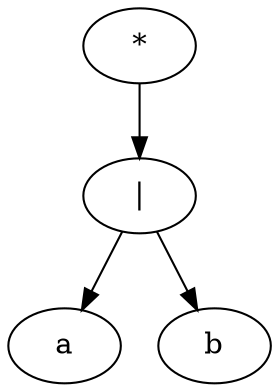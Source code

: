 digraph {
  94378732970464[label="*"]
  94378732970176[label="|"]
  94378732970464  ->  94378732970176
  94378732970224[label="a"]
  94378732970176  ->  94378732970224
  94378732970272[label="b"]
  94378732970176  ->  94378732970272
}
